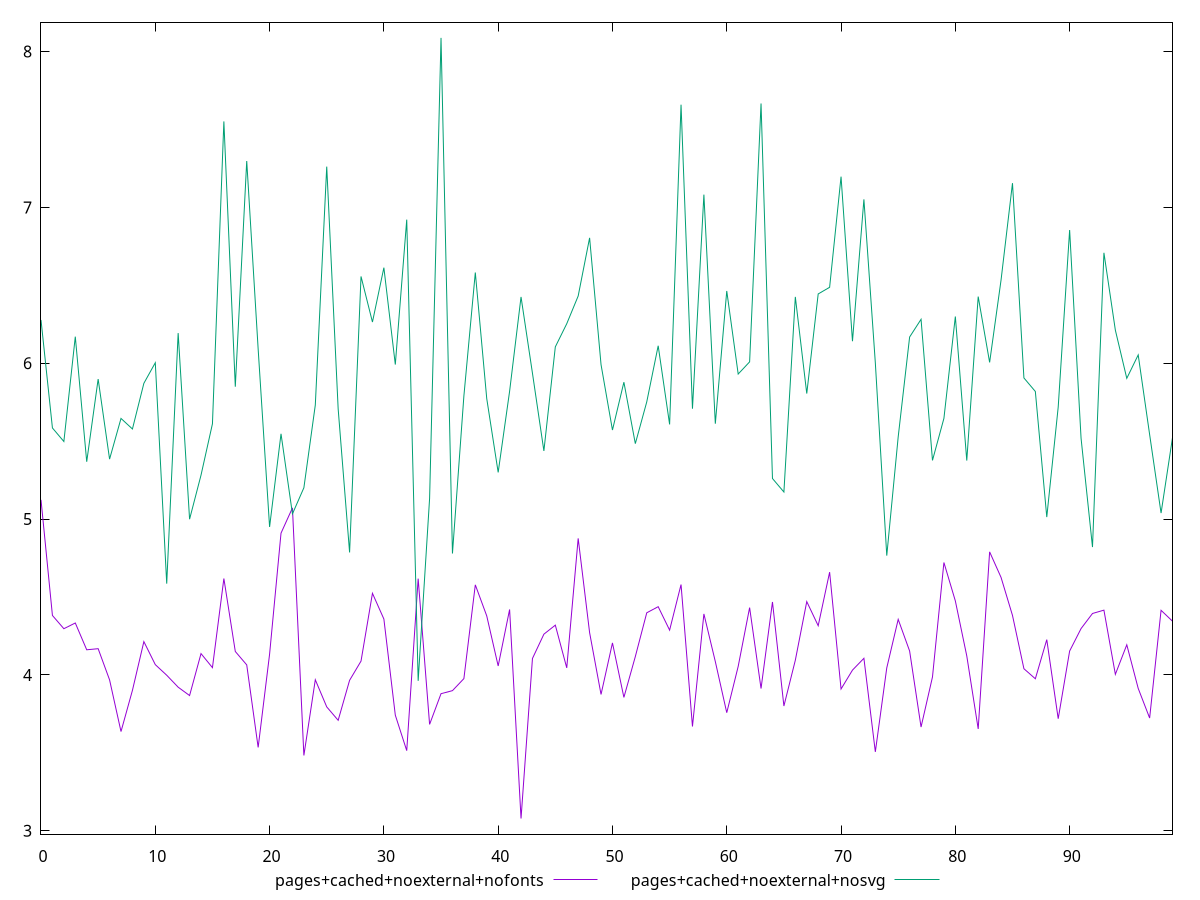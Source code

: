 reset

$pagesCachedNoexternalNofonts <<EOF
0 5.1237
1 4.3818
2 4.2968
3 4.3335
4 4.1615
5 4.1686
6 3.9683999999999995
7 3.6368
8 3.9012999999999995
9 4.214
10 4.066300000000001
11 3.9981999999999998
12 3.9216
13 3.8679
14 4.1371
15 4.047000000000001
16 4.6188
17 4.1507
18 4.0645999999999995
19 3.5350999999999995
20 4.1334
21 4.9099
22 5.072
23 3.4835
24 3.9691
25 3.7951
26 3.7091
27 3.9655999999999993
28 4.0889
29 4.523899999999999
30 4.359
31 3.7420999999999998
32 3.5143000000000004
33 4.6182
34 3.6828
35 3.8799
36 3.8993000000000007
37 3.9765
38 4.5783
39 4.3789
40 4.057799999999999
41 4.4202
42 3.0788
43 4.1058
44 4.261699999999999
45 4.3197
46 4.0455
47 4.8764
48 4.2716
49 3.8751
50 4.2057
51 3.8560999999999996
52 4.118
53 4.3989
54 4.4381
55 4.2877
56 4.580100000000001
57 3.6694999999999993
58 4.3917
59 4.0857
60 3.7577999999999996
61 4.0549
62 4.432099999999999
63 3.9130999999999996
64 4.4684
65 3.8007
66 4.0947
67 4.4708000000000006
68 4.316
69 4.6598
70 3.9099000000000004
71 4.0311
72 4.1069
73 3.5064
74 4.045400000000001
75 4.356599999999999
76 4.1535
77 3.6658
78 3.9872999999999994
79 4.7216
80 4.4751
81 4.1222
82 3.6536999999999997
83 4.7899
84 4.625800000000001
85 4.3821
86 4.04
87 3.9756
88 4.2267
89 3.7193
90 4.1534
91 4.2976
92 4.394500000000001
93 4.415900000000001
94 4.004
95 4.193600000000001
96 3.9137999999999997
97 3.7236
98 4.414899999999999
99 4.345000000000001
EOF

$pagesCachedNoexternalNosvg <<EOF
0 6.2779
1 5.5849
2 5.4981
3 6.171
4 5.3682
5 5.8987
6 5.385000000000001
7 5.6461
8 5.5784
9 5.8715
10 6.0034
11 4.5858
12 6.193899999999999
13 4.9995
14 5.2822000000000005
15 5.6117
16 7.5518
17 5.8497
18 7.298
19 6.090799999999999
20 4.9498999999999995
21 5.5474000000000006
22 5.0337
23 5.2011
24 5.7321
25 7.2621
26 5.7072
27 4.7863
28 6.5573
29 6.2646
30 6.613599999999999
31 5.9919
32 6.9219
33 3.9623
34 5.1324000000000005
35 8.087900000000001
36 4.7791999999999994
37 5.7896
38 6.582300000000001
39 5.7734000000000005
40 5.3
41 5.8204
42 6.4259
43 5.936300000000001
44 5.437600000000001
45 6.105300000000001
46 6.253900000000001
47 6.4317
48 6.8049
49 5.9915
50 5.5716
51 5.8788
52 5.4843
53 5.7522
54 6.112399999999999
55 5.6076999999999995
56 7.6595
57 5.708500000000001
58 7.0823
59 5.6123
60 6.4638
61 5.9311
62 6.009200000000001
63 7.6672
64 5.2606
65 5.173900000000001
66 6.426100000000001
67 5.8057
68 6.4449000000000005
69 6.487699999999999
70 7.1975
71 6.1414
72 7.0517
73 6.0023
74 4.7657
75 5.528
76 6.1685
77 6.2822
78 5.3769
79 5.6464
80 6.3
81 5.3759
82 6.427999999999999
83 6.005599999999999
84 6.5344
85 7.1559
86 5.905899999999999
87 5.819100000000001
88 5.0131
89 5.7189
90 6.854900000000001
91 5.5191
92 4.8206999999999995
93 6.7089
94 6.2127
95 5.9033
96 6.0537
97 5.5425
98 5.0387
99 5.5226999999999995
EOF

set key outside below
set xrange [0:99]
set yrange [2.978618:8.188082000000001]
set terminal svg size 640, 500 enhanced background rgb 'white'
set output "report_00007_2020-12-11T15:55:29.892Z/network-server-latency/comparison/line/6_vs_7.svg"

plot $pagesCachedNoexternalNofonts title "pages+cached+noexternal+nofonts" with line, \
     $pagesCachedNoexternalNosvg title "pages+cached+noexternal+nosvg" with line

reset

